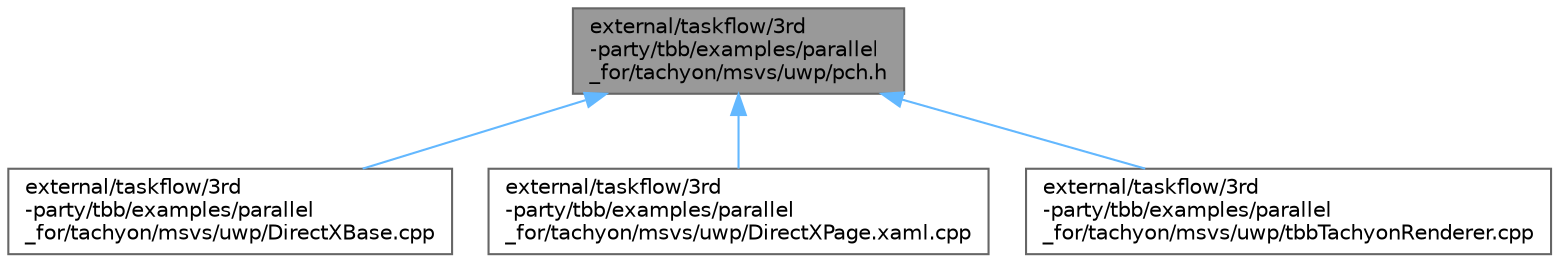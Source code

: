 digraph "external/taskflow/3rd-party/tbb/examples/parallel_for/tachyon/msvs/uwp/pch.h"
{
 // LATEX_PDF_SIZE
  bgcolor="transparent";
  edge [fontname=Helvetica,fontsize=10,labelfontname=Helvetica,labelfontsize=10];
  node [fontname=Helvetica,fontsize=10,shape=box,height=0.2,width=0.4];
  Node1 [id="Node000001",label="external/taskflow/3rd\l-party/tbb/examples/parallel\l_for/tachyon/msvs/uwp/pch.h",height=0.2,width=0.4,color="gray40", fillcolor="grey60", style="filled", fontcolor="black",tooltip=" "];
  Node1 -> Node2 [id="edge4_Node000001_Node000002",dir="back",color="steelblue1",style="solid",tooltip=" "];
  Node2 [id="Node000002",label="external/taskflow/3rd\l-party/tbb/examples/parallel\l_for/tachyon/msvs/uwp/DirectXBase.cpp",height=0.2,width=0.4,color="grey40", fillcolor="white", style="filled",URL="$_direct_x_base_8cpp.html",tooltip=" "];
  Node1 -> Node3 [id="edge5_Node000001_Node000003",dir="back",color="steelblue1",style="solid",tooltip=" "];
  Node3 [id="Node000003",label="external/taskflow/3rd\l-party/tbb/examples/parallel\l_for/tachyon/msvs/uwp/DirectXPage.xaml.cpp",height=0.2,width=0.4,color="grey40", fillcolor="white", style="filled",URL="$_direct_x_page_8xaml_8cpp.html",tooltip=" "];
  Node1 -> Node4 [id="edge6_Node000001_Node000004",dir="back",color="steelblue1",style="solid",tooltip=" "];
  Node4 [id="Node000004",label="external/taskflow/3rd\l-party/tbb/examples/parallel\l_for/tachyon/msvs/uwp/tbbTachyonRenderer.cpp",height=0.2,width=0.4,color="grey40", fillcolor="white", style="filled",URL="$tbb_tachyon_renderer_8cpp.html",tooltip=" "];
}
